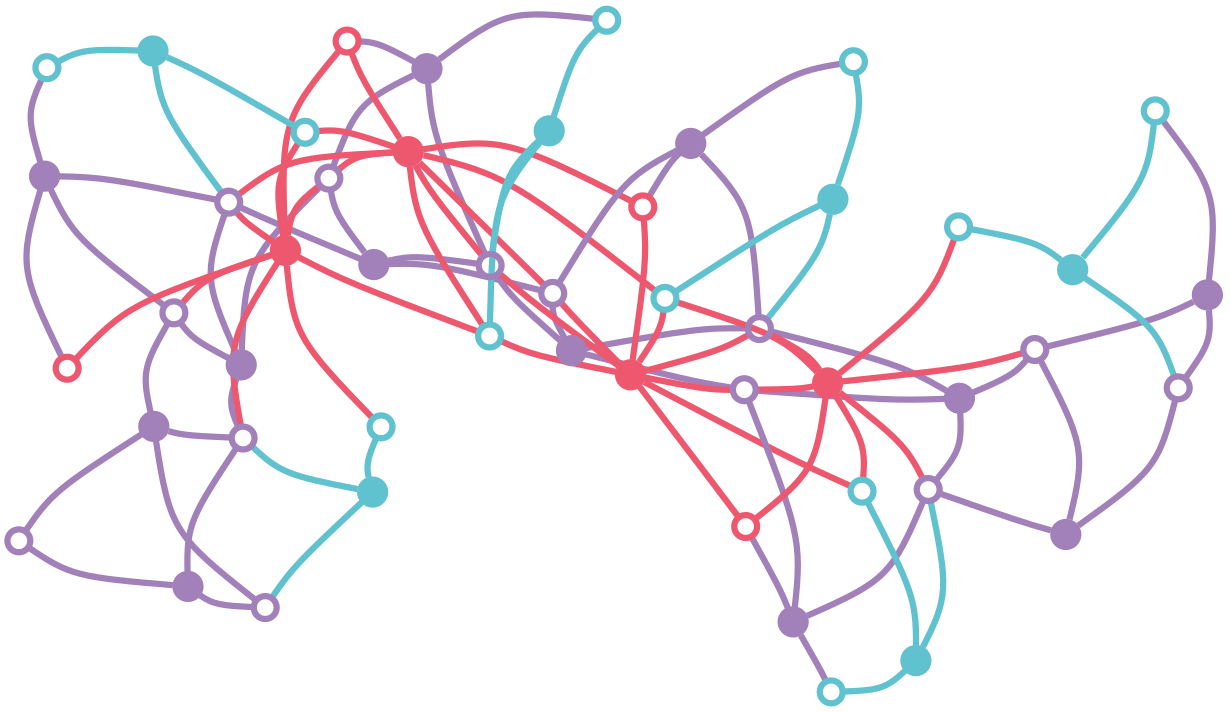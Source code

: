 digraph G {
	graph [Damping=0.2,
		K=0.2,
		bb="0,0,583,334",
		bgcolor=transparent,
		color=none,
		dir=none,
		dpi=300,
		layout=fdp,
		maxiter=10000,
		nodesep=0.02,
		outputorder=edgesfirst,
		overlap=compress,
		penwidth=0,
		rankdir=LR,
		ranksep=0.02,
		sep=1,
		splines=curved
	];
	node [label="\N"];
	edge [dir=none,
		headlabel="",
		label="",
		taillabel=""
	];
	"D1.stages[0].vle_phenomena_node"	[color="#60c1cf",
		fillcolor="#60c1cf",
		gradientangle=0,
		height=0.19444,
		label="",
		margin=0,
		orientation=0.0,
		peripheries=1,
		pin=true,
		pos="174.85,101.81",
		shape=circle,
		style=filled,
		width=0.19444];
	"D1.stages[0].outs[2].F"	[color="#a280b9",
		fillcolor=none,
		gradientangle=0,
		height=0.15278,
		label="",
		margin=0,
		orientation=0.0,
		penwidth=3,
		peripheries=1,
		pin=true,
		pos="123.3,46.37",
		shape=circle,
		style=filled,
		width=0.15278];
	"D1.stages[0].vle_phenomena_node":c -> "D1.stages[0].outs[2].F":c	[arrowhead=none,
		arrowtail=none,
		color="#60c1cf",
		len=0.5,
		name="D1.stages[0].vle_phenomena_node_D1.stages[0].outs[2].F",
		penwidth=3,
		pos="169.69,96.978 139.49,68.699 136.18,65.335 126.54,51.157",
		style=solid];
	"D1.stages[0].outs[1].F"	[color="#a280b9",
		fillcolor=none,
		gradientangle=0,
		height=0.15278,
		label="",
		margin=0,
		orientation=0.0,
		penwidth=3,
		peripheries=1,
		pin=true,
		pos="112.68,127.74",
		shape=circle,
		style=filled,
		width=0.15278];
	"D1.stages[0].vle_phenomena_node":c -> "D1.stages[0].outs[1].F":c	[arrowhead=none,
		arrowtail=none,
		color="#60c1cf",
		len=0.5,
		name="D1.stages[0].vle_phenomena_node_D1.stages[0].outs[1].F",
		penwidth=3,
		pos="167.6,103.22 134.15,109.73 130.43,111.09 116.82,123.83",
		style=solid];
	"D1.stages[0].T"	[color="#60c1cf",
		fillcolor=none,
		gradientangle=0,
		height=0.15278,
		label="",
		margin=0,
		orientation=0.0,
		penwidth=3,
		peripheries=1,
		pin=true,
		pos="178.9,133.11",
		shape=circle,
		style=filled,
		width=0.15278];
	"D1.stages[0].vle_phenomena_node":c -> "D1.stages[0].T":c	[arrowhead=none,
		arrowtail=none,
		color="#60c1cf",
		len=0.5,
		name="D1.stages[0].vle_phenomena_node_D1.stages[0].T",
		penwidth=3,
		pos="172.96,108.88 171.66,114.9 172.49,118.03 176.72,128.01",
		style=solid];
	"D1.stages[2].overall_material_balance_node"	[color="#a280b9",
		fillcolor="#a280b9",
		gradientangle=0,
		height=0.19444,
		label="",
		margin=0,
		orientation=0.0,
		peripheries=1,
		pin=true,
		pos="175.45,211.02",
		shape=circle,
		style=filled,
		width=0.19444];
	"D1.stages[2].outs[0].F"	[color="#a280b9",
		fillcolor=none,
		gradientangle=0,
		height=0.15278,
		label="",
		margin=0,
		orientation=0.0,
		penwidth=3,
		peripheries=1,
		pin=true,
		pos="153.85,252.5",
		shape=circle,
		style=filled,
		width=0.15278];
	"D1.stages[2].overall_material_balance_node":c -> "D1.stages[2].outs[0].F":c	[arrowhead=none,
		arrowtail=none,
		color="#a280b9",
		len=0.5,
		name="D1.stages[2].overall_material_balance_node_D1.stages[2].outs[0].F",
		penwidth=3,
		pos="170.93,216.94 158.36,233.44 156.45,236.71 154.72,246.87",
		style=solid];
	"D1.stages[1].outs[1].F"	[color="#a280b9",
		fillcolor=none,
		gradientangle=0,
		height=0.15278,
		label="",
		margin=0,
		orientation=0.0,
		penwidth=3,
		peripheries=1,
		pin=true,
		pos="105.79,240.97",
		shape=circle,
		style=filled,
		width=0.15278];
	"D1.stages[2].overall_material_balance_node":c -> "D1.stages[1].outs[1].F":c	[arrowhead=none,
		arrowtail=none,
		color="#a280b9",
		len=0.5,
		name="D1.stages[2].overall_material_balance_node_D1.stages[1].outs[1].F",
		penwidth=3,
		pos="168.88,213.77 130.43,229.87 126.06,231.73 110.9,238.64",
		style=solid];
	"D1.stages[3].outs[0].F"	[color="#a280b9",
		fillcolor=none,
		gradientangle=0,
		height=0.15278,
		label="",
		margin=0,
		orientation=0.0,
		penwidth=3,
		peripheries=1,
		pin=true,
		pos="261.31,197.17",
		shape=circle,
		style=filled,
		width=0.15278];
	"D1.stages[2].overall_material_balance_node":c -> "D1.stages[3].outs[0].F":c	[arrowhead=none,
		arrowtail=none,
		color="#a280b9",
		len=0.5,
		name="D1.stages[2].overall_material_balance_node_D1.stages[3].outs[0].F",
		penwidth=3,
		pos="182.51,211.25 202.65,211.81 207.98,210.66 255.9,198.54",
		style=solid];
	"D1.stages[2].outs[1].F"	[color="#a280b9",
		fillcolor=none,
		gradientangle=0,
		height=0.15278,
		label="",
		margin=0,
		orientation=0.0,
		penwidth=3,
		peripheries=1,
		pin=true,
		pos="231.26,210.58",
		shape=circle,
		style=filled,
		width=0.15278];
	"D1.stages[2].overall_material_balance_node":c -> "D1.stages[2].outs[1].F":c	[arrowhead=none,
		arrowtail=none,
		color="#a280b9",
		len=0.5,
		name="D1.stages[2].overall_material_balance_node_D1.stages[2].outs[1].F",
		penwidth=3,
		pos="182.42,212.82 193.46,215.47 198.36,215.06 225.52,211.36",
		style=solid];
	"D1.stages[2].separation_material_balance_node"	[color="#a280b9",
		fillcolor="#a280b9",
		gradientangle=0,
		height=0.19444,
		label="",
		margin=0,
		orientation=0.0,
		peripheries=1,
		pin=true,
		pos="200.93,305.03",
		shape=circle,
		style=filled,
		width=0.19444];
	"D1.stages[2].separation_material_balance_node":c -> "D1.stages[2].outs[0].F":c	[arrowhead=none,
		arrowtail=none,
		color="#a280b9",
		len=0.5,
		name="D1.stages[2].separation_material_balance_node_D1.stages[2].outs[0].F",
		penwidth=3,
		pos="194.32,301.8 168.73,289.19 166.54,286.39 155.8,257.74",
		style=solid];
	"D1.stages[2].separation_material_balance_node":c -> "D1.stages[2].outs[1].F":c	[arrowhead=none,
		arrowtail=none,
		color="#a280b9",
		len=0.5,
		name="D1.stages[2].separation_material_balance_node_D1.stages[2].outs[1].F",
		penwidth=3,
		pos="201.51,297.76 203.54,273.43 205.57,268.25 228.93,215.8",
		style=solid];
	"D1.stages[2].K"	[color="#60c1cf",
		fillcolor=none,
		gradientangle=0,
		height=0.15278,
		label="",
		margin=0,
		orientation=0.0,
		penwidth=3,
		peripheries=1,
		pin=true,
		pos="287.23,328.29",
		shape=circle,
		style=filled,
		width=0.15278];
	"D1.stages[2].separation_material_balance_node":c -> "D1.stages[2].K":c	[arrowhead=none,
		arrowtail=none,
		color="#a280b9",
		len=0.5,
		name="D1.stages[2].separation_material_balance_node_D1.stages[2].K",
		penwidth=3,
		pos="206.8,309.48 237.45,332.64 241.07,333.38 281.55,328.92",
		style=solid];
	"D1.stages[2].Phi"	[color="#ed586f",
		fillcolor=none,
		gradientangle=0,
		height=0.15278,
		label="",
		margin=0,
		orientation=0.0,
		penwidth=3,
		peripheries=1,
		pin=true,
		pos="162.62,318.28",
		shape=circle,
		style=filled,
		width=0.15278];
	"D1.stages[2].separation_material_balance_node":c -> "D1.stages[2].Phi":c	[arrowhead=none,
		arrowtail=none,
		color="#a280b9",
		len=0.5,
		name="D1.stages[2].separation_material_balance_node_D1.stages[2].Phi",
		penwidth=3,
		pos="194.77,308.38 179.85,316.44 176.45,317.84 168.39,318.16",
		style=solid];
	"D1.stages[2].energy_balance_node"	[color="#ed586f",
		fillcolor="#ed586f",
		gradientangle=0,
		height=0.19444,
		label="",
		margin=0,
		orientation=0.0,
		peripheries=1,
		pin=true,
		pos="191.97,265.21",
		shape=circle,
		style=filled,
		width=0.19444];
	"D1.stages[2].energy_balance_node":c -> "D1.stages[2].outs[0].F":c	[arrowhead=none,
		arrowtail=none,
		color="#ed586f",
		len=0.5,
		name="D1.stages[2].energy_balance_node_D1.stages[2].outs[0].F",
		penwidth=3,
		pos="184.98,264.81 169.03,263.82 165.94,262.92 158.13,256.26",
		style=solid];
	"D1.stages[2].energy_balance_node":c -> "D1.stages[1].outs[1].F":c	[arrowhead=none,
		arrowtail=none,
		color="#ed586f",
		len=0.5,
		name="D1.stages[2].energy_balance_node_D1.stages[1].outs[1].F",
		penwidth=3,
		pos="184.76,264.86 136.51,262.46 132.67,261.54 110.21,244.37",
		style=solid];
	"D1.stages[2].energy_balance_node":c -> "D1.stages[3].outs[0].F":c	[arrowhead=none,
		arrowtail=none,
		color="#ed586f",
		len=0.5,
		name="D1.stages[2].energy_balance_node_D1.stages[3].outs[0].F",
		penwidth=3,
		pos="197.35,259.97 212.76,244.92 217.11,240.65 257.31,201.1",
		style=solid];
	"D1.stages[2].energy_balance_node":c -> "D1.stages[2].outs[1].F":c	[arrowhead=none,
		arrowtail=none,
		color="#ed586f",
		len=0.5,
		name="D1.stages[2].energy_balance_node_D1.stages[2].outs[1].F",
		penwidth=3,
		pos="195.37,258.73 201.73,246.83 205.14,242.46 227.5,215.16",
		style=solid];
	"D1.stages[2].energy_balance_node":c -> "D1.stages[2].Phi":c	[arrowhead=none,
		arrowtail=none,
		color="#ed586f",
		len=0.5,
		name="D1.stages[2].energy_balance_node_D1.stages[2].Phi",
		penwidth=3,
		pos="187.95,271.46 171.29,297.33 169.04,301.16 164.56,313.05",
		style=solid];
	"D1.stages[1].T"	[color="#60c1cf",
		fillcolor=none,
		gradientangle=0,
		height=0.15278,
		label="",
		margin=0,
		orientation=0.0,
		penwidth=3,
		peripheries=1,
		pin=true,
		pos="142.43,274.5",
		shape=circle,
		style=filled,
		width=0.15278];
	"D1.stages[2].energy_balance_node":c -> "D1.stages[1].T":c	[arrowhead=none,
		arrowtail=none,
		color="#ed586f",
		len=0.5,
		name="D1.stages[2].energy_balance_node_D1.stages[1].T",
		penwidth=3,
		pos="185.25,267.5 162.78,275.11 158.92,276.03 148.02,275.06",
		style=solid];
	"D1.stages[2].T"	[color="#60c1cf",
		fillcolor=none,
		gradientangle=0,
		height=0.15278,
		label="",
		margin=0,
		orientation=0.0,
		penwidth=3,
		peripheries=1,
		pin=true,
		pos="231,176.72",
		shape=circle,
		style=filled,
		width=0.15278];
	"D1.stages[2].energy_balance_node":c -> "D1.stages[2].T":c	[arrowhead=none,
		arrowtail=none,
		color="#ed586f",
		len=0.5,
		name="D1.stages[2].energy_balance_node_D1.stages[2].T",
		penwidth=3,
		pos="192.74,257.95 195.58,232.28 198.07,227.75 228.02,181.35",
		style=solid];
	"D1.stages[3].T"	[color="#60c1cf",
		fillcolor=none,
		gradientangle=0,
		height=0.15278,
		label="",
		margin=0,
		orientation=0.0,
		penwidth=3,
		peripheries=1,
		pin=true,
		pos="315.19,194.78",
		shape=circle,
		style=filled,
		width=0.15278];
	"D1.stages[2].energy_balance_node":c -> "D1.stages[3].T":c	[arrowhead=none,
		arrowtail=none,
		color="#ed586f",
		len=0.5,
		name="D1.stages[2].energy_balance_node_D1.stages[3].T",
		penwidth=3,
		pos="199.28,263.51 238.32,254.34 242.93,251.19 310.64,198.33",
		style=solid];
	"D1.stages[3].Phi"	[color="#ed586f",
		fillcolor=none,
		gradientangle=0,
		height=0.15278,
		label="",
		margin=0,
		orientation=0.0,
		penwidth=3,
		peripheries=1,
		pin=true,
		pos="304.55,238.69",
		shape=circle,
		style=filled,
		width=0.15278];
	"D1.stages[2].energy_balance_node":c -> "D1.stages[3].Phi":c	[arrowhead=none,
		arrowtail=none,
		color="#ed586f",
		len=0.5,
		name="D1.stages[2].energy_balance_node_D1.stages[3].Phi",
		penwidth=3,
		pos="199.09,266.35 236.91,272.3 241.21,270.8 299.51,241.25",
		style=solid];
	"D1.stages[2].vle_phenomena_node"	[color="#60c1cf",
		fillcolor="#60c1cf",
		gradientangle=0,
		height=0.19444,
		label="",
		margin=0,
		orientation=0.0,
		peripheries=1,
		pin=true,
		pos="259.62,275.21",
		shape=circle,
		style=filled,
		width=0.19444];
	"D1.stages[2].vle_phenomena_node":c -> "D1.stages[2].outs[1].F":c	[arrowhead=none,
		arrowtail=none,
		color="#60c1cf",
		len=0.5,
		name="D1.stages[2].vle_phenomena_node_D1.stages[2].outs[1].F",
		penwidth=3,
		pos="254.53,270.4 238.84,255.37 237.61,251.5 232.1,216.04",
		style=solid];
	"D1.stages[2].vle_phenomena_node":c -> "D1.stages[2].K":c	[arrowhead=none,
		arrowtail=none,
		color="#60c1cf",
		len=0.5,
		name="D1.stages[2].vle_phenomena_node_D1.stages[2].K",
		penwidth=3,
		pos="261.77,281.97 270.87,310.45 272.52,314.04 283.23,324.45",
		style=solid];
	"D1.stages[2].vle_phenomena_node":c -> "D1.stages[2].T":c	[arrowhead=none,
		arrowtail=none,
		color="#60c1cf",
		len=0.5,
		name="D1.stages[2].vle_phenomena_node_D1.stages[2].T",
		penwidth=3,
		pos="255.15,269.72 233.36,242.76 232.59,238.53 231.15,182.33",
		style=solid];
	"D1.stages[3].overall_material_balance_node"	[color="#a280b9",
		fillcolor="#a280b9",
		gradientangle=0,
		height=0.19444,
		label="",
		margin=0,
		orientation=0.0,
		peripheries=1,
		pin=true,
		pos="270.3,169.69",
		shape=circle,
		style=filled,
		width=0.19444];
	"D1.stages[3].overall_material_balance_node":c -> "D1.stages[3].outs[0].F":c	[arrowhead=none,
		arrowtail=none,
		color="#a280b9",
		len=0.5,
		name="D1.stages[3].overall_material_balance_node_D1.stages[3].outs[0].F",
		penwidth=3,
		pos="266.88,175.88 262.43,184.03 261.34,186.8 261.21,191.52",
		style=solid];
	"D1.stages[3].overall_material_balance_node":c -> "D1.stages[2].outs[1].F":c	[arrowhead=none,
		arrowtail=none,
		color="#a280b9",
		len=0.5,
		name="D1.stages[3].overall_material_balance_node_D1.stages[2].outs[1].F",
		penwidth=3,
		pos="264.83,174.54 243.9,193.13 240.82,196.16 234.32,205.92",
		style=solid];
	"D1.stages[4].outs[0].F"	[color="#a280b9",
		fillcolor=none,
		gradientangle=0,
		height=0.15278,
		label="",
		margin=0,
		orientation=0.0,
		penwidth=3,
		peripheries=1,
		pin=true,
		pos="353.27,150.93",
		shape=circle,
		style=filled,
		width=0.15278];
	"D1.stages[3].overall_material_balance_node":c -> "D1.stages[4].outs[0].F":c	[arrowhead=none,
		arrowtail=none,
		color="#a280b9",
		len=0.5,
		name="D1.stages[3].overall_material_balance_node_D1.stages[4].outs[0].F",
		penwidth=3,
		pos="277.11,167.95 323.61,156.09 328.44,154.94 347.48,151.86",
		style=solid];
	"D1.stages[3].outs[1].F"	[color="#a280b9",
		fillcolor=none,
		gradientangle=0,
		height=0.15278,
		label="",
		margin=0,
		orientation=0.0,
		penwidth=3,
		peripheries=1,
		pin=true,
		pos="360.53,180.3",
		shape=circle,
		style=filled,
		width=0.15278];
	"D1.stages[3].overall_material_balance_node":c -> "D1.stages[3].outs[1].F":c	[arrowhead=none,
		arrowtail=none,
		color="#a280b9",
		len=0.5,
		name="D1.stages[3].overall_material_balance_node_D1.stages[3].outs[1].F",
		penwidth=3,
		pos="277.33,170.94 328.58,180.03 333.28,180.69 354.95,180.39",
		style=solid];
	"D1.stages[3].separation_material_balance_node"	[color="#a280b9",
		fillcolor="#a280b9",
		gradientangle=0,
		height=0.19444,
		label="",
		margin=0,
		orientation=0.0,
		peripheries=1,
		pin=true,
		pos="327.55,269.16",
		shape=circle,
		style=filled,
		width=0.19444];
	"D1.stages[3].separation_material_balance_node":c -> "D1.stages[3].outs[0].F":c	[arrowhead=none,
		arrowtail=none,
		color="#a280b9",
		len=0.5,
		name="D1.stages[3].separation_material_balance_node_D1.stages[3].outs[0].F",
		penwidth=3,
		pos="321.2,265.91 295.94,252.86 293.07,249.04 264.19,201.87",
		style=solid];
	"D1.stages[3].separation_material_balance_node":c -> "D1.stages[3].Phi":c	[arrowhead=none,
		arrowtail=none,
		color="#a280b9",
		len=0.5,
		name="D1.stages[3].separation_material_balance_node_D1.stages[3].Phi",
		penwidth=3,
		pos="322.18,264.52 317.87,260.49 315.47,256.81 307.49,243.56",
		style=solid];
	"D1.stages[3].separation_material_balance_node":c -> "D1.stages[3].outs[1].F":c	[arrowhead=none,
		arrowtail=none,
		color="#a280b9",
		len=0.5,
		name="D1.stages[3].separation_material_balance_node_D1.stages[3].outs[1].F",
		penwidth=3,
		pos="332.7,263.79 355.96,239.41 356.99,235.36 360.17,185.89",
		style=solid];
	"D1.stages[3].K"	[color="#60c1cf",
		fillcolor=none,
		gradientangle=0,
		height=0.15278,
		label="",
		margin=0,
		orientation=0.0,
		penwidth=3,
		peripheries=1,
		pin=true,
		pos="405.65,308.38",
		shape=circle,
		style=filled,
		width=0.15278];
	"D1.stages[3].separation_material_balance_node":c -> "D1.stages[3].K":c	[arrowhead=none,
		arrowtail=none,
		color="#a280b9",
		len=0.5,
		name="D1.stages[3].separation_material_balance_node_D1.stages[3].K",
		penwidth=3,
		pos="333.25,273.23 372.83,301.52 376.63,303.67 399.99,307.48",
		style=solid];
	"D1.stages[3].energy_balance_node"	[color="#ed586f",
		fillcolor="#ed586f",
		gradientangle=0,
		height=0.19444,
		label="",
		margin=0,
		orientation=0.0,
		peripheries=1,
		pin=true,
		pos="298.65,158.09",
		shape=circle,
		style=filled,
		width=0.19444];
	"D1.stages[3].energy_balance_node":c -> "D1.stages[3].outs[0].F":c	[arrowhead=none,
		arrowtail=none,
		color="#ed586f",
		len=0.5,
		name="D1.stages[3].energy_balance_node_D1.stages[3].outs[0].F",
		penwidth=3,
		pos="293.69,163.1 275.04,181.93 271.93,185.14 265.07,192.9",
		style=solid];
	"D1.stages[3].energy_balance_node":c -> "D1.stages[2].outs[1].F":c	[arrowhead=none,
		arrowtail=none,
		color="#ed586f",
		len=0.5,
		name="D1.stages[3].energy_balance_node_D1.stages[2].outs[1].F",
		penwidth=3,
		pos="292.98,162.29 254.26,191 250.29,194.03 235.69,206.71",
		style=solid];
	"D1.stages[3].energy_balance_node":c -> "D1.stages[2].T":c	[arrowhead=none,
		arrowtail=none,
		color="#ed586f",
		len=0.5,
		name="D1.stages[3].energy_balance_node_D1.stages[2].T",
		penwidth=3,
		pos="291.72,159.47 254.91,166.81 250.4,167.91 236.24,174.33",
		style=solid];
	"D1.stages[3].energy_balance_node":c -> "D1.stages[3].T":c	[arrowhead=none,
		arrowtail=none,
		color="#ed586f",
		len=0.5,
		name="D1.stages[3].energy_balance_node_D1.stages[3].T",
		penwidth=3,
		pos="302.81,164.3 311.91,177.95 313.56,181.18 314.58,189.1",
		style=solid];
	"D1.stages[3].energy_balance_node":c -> "D1.stages[3].Phi":c	[arrowhead=none,
		arrowtail=none,
		color="#ed586f",
		len=0.5,
		name="D1.stages[3].energy_balance_node_D1.stages[3].Phi",
		penwidth=3,
		pos="299.67,165.27 305.96,209.65 306.43,214.36 305,233.01",
		style=solid];
	"D1.stages[3].energy_balance_node":c -> "D1.stages[4].outs[0].F":c	[arrowhead=none,
		arrowtail=none,
		color="#ed586f",
		len=0.5,
		name="D1.stages[3].energy_balance_node_D1.stages[4].outs[0].F",
		penwidth=3,
		pos="305.67,156.72 332.31,151.55 336.64,150.87 347.64,150.88",
		style=solid];
	"D1.stages[3].energy_balance_node":c -> "D1.stages[3].outs[1].F":c	[arrowhead=none,
		arrowtail=none,
		color="#ed586f",
		len=0.5,
		name="D1.stages[3].energy_balance_node_D1.stages[3].outs[1].F",
		penwidth=3,
		pos="305.49,159.93 338.69,168.88 343.05,170.29 355.5,177.4",
		style=solid];
	"D1.stages[4].T"	[color="#60c1cf",
		fillcolor=none,
		gradientangle=0,
		height=0.15278,
		label="",
		margin=0,
		orientation=0.0,
		penwidth=3,
		peripheries=1,
		pin=true,
		pos="409.78,102.22",
		shape=circle,
		style=filled,
		width=0.15278];
	"D1.stages[3].energy_balance_node":c -> "D1.stages[4].T":c	[arrowhead=none,
		arrowtail=none,
		color="#ed586f",
		len=0.5,
		name="D1.stages[3].energy_balance_node_D1.stages[4].T",
		penwidth=3,
		pos="305.22,154.63 371.84,119.57 376.35,117.26 404.62,104.54",
		style=solid];
	"D1.stages[4].Phi"	[color="#ed586f",
		fillcolor=none,
		gradientangle=0,
		height=0.15278,
		label="",
		margin=0,
		orientation=0.0,
		penwidth=3,
		peripheries=1,
		pin=true,
		pos="353.93,85.267",
		shape=circle,
		style=filled,
		width=0.15278];
	"D1.stages[3].energy_balance_node":c -> "D1.stages[4].Phi":c	[arrowhead=none,
		arrowtail=none,
		color="#ed586f",
		len=0.5,
		name="D1.stages[3].energy_balance_node_D1.stages[4].Phi",
		penwidth=3,
		pos="303.02,152.35 334.76,110.67 337.76,106.72 350.46,89.861",
		style=solid];
	"D1.stages[3].vle_phenomena_node"	[color="#60c1cf",
		fillcolor="#60c1cf",
		gradientangle=0,
		height=0.19444,
		label="",
		margin=0,
		orientation=0.0,
		peripheries=1,
		pin=true,
		pos="395.79,242.35",
		shape=circle,
		style=filled,
		width=0.19444];
	"D1.stages[3].vle_phenomena_node":c -> "D1.stages[3].T":c	[arrowhead=none,
		arrowtail=none,
		color="#60c1cf",
		len=0.5,
		name="D1.stages[3].vle_phenomena_node_D1.stages[3].T",
		penwidth=3,
		pos="389.42,239.36 370.28,230.33 365.45,227.32 320.02,197.9",
		style=solid];
	"D1.stages[3].vle_phenomena_node":c -> "D1.stages[3].outs[1].F":c	[arrowhead=none,
		arrowtail=none,
		color="#60c1cf",
		len=0.5,
		name="D1.stages[3].vle_phenomena_node_D1.stages[3].outs[1].F",
		penwidth=3,
		pos="394.3,235.1 390.68,218.21 387.83,214.1 364.17,184.81",
		style=solid];
	"D1.stages[3].vle_phenomena_node":c -> "D1.stages[3].K":c	[arrowhead=none,
		arrowtail=none,
		color="#60c1cf",
		len=0.5,
		name="D1.stages[3].vle_phenomena_node_D1.stages[3].K",
		penwidth=3,
		pos="398.18,249.39 409.06,281.53 409.87,285.61 406.74,302.64",
		style=solid];
	"D1.stages[4].overall_material_balance_node"	[color="#a280b9",
		fillcolor="#a280b9",
		gradientangle=0,
		height=0.19444,
		label="",
		margin=0,
		orientation=0.0,
		peripheries=1,
		pin=true,
		pos="456.52,146.82",
		shape=circle,
		style=filled,
		width=0.19444];
	"D1.stages[4].overall_material_balance_node":c -> "D1.stages[4].outs[0].F":c	[arrowhead=none,
		arrowtail=none,
		color="#a280b9",
		len=0.5,
		name="D1.stages[4].overall_material_balance_node_D1.stages[4].outs[0].F",
		penwidth=3,
		pos="449.41,146.55 425.54,145.67 419.73,146.02 358.93,150.51",
		style=solid];
	"D1.stages[4].overall_material_balance_node":c -> "D1.stages[3].outs[1].F":c	[arrowhead=none,
		arrowtail=none,
		color="#a280b9",
		len=0.5,
		name="D1.stages[4].overall_material_balance_node_D1.stages[3].outs[1].F",
		penwidth=3,
		pos="450.22,150.48 429.03,162.71 423.56,164.3 365.89,178.94",
		style=solid];
	"D1.stages[5].outs[0].F"	[color="#a280b9",
		fillcolor=none,
		gradientangle=0,
		height=0.15278,
		label="",
		margin=0,
		orientation=0.0,
		penwidth=3,
		peripheries=1,
		pin=true,
		pos="492.7,170.24",
		shape=circle,
		style=filled,
		width=0.15278];
	"D1.stages[4].overall_material_balance_node":c -> "D1.stages[5].outs[0].F":c	[arrowhead=none,
		arrowtail=none,
		color="#a280b9",
		len=0.5,
		name="D1.stages[4].overall_material_balance_node_D1.stages[5].outs[0].F",
		penwidth=3,
		pos="463.1,149.61 480.14,156.88 483.36,158.72 489.13,165.74",
		style=solid];
	"D1.stages[4].outs[1].F"	[color="#a280b9",
		fillcolor=none,
		gradientangle=0,
		height=0.15278,
		label="",
		margin=0,
		orientation=0.0,
		penwidth=3,
		peripheries=1,
		pin=true,
		pos="441.52,103.04",
		shape=circle,
		style=filled,
		width=0.15278];
	"D1.stages[4].overall_material_balance_node":c -> "D1.stages[4].outs[1].F":c	[arrowhead=none,
		arrowtail=none,
		color="#a280b9",
		len=0.5,
		name="D1.stages[4].overall_material_balance_node_D1.stages[4].outs[1].F",
		penwidth=3,
		pos="456.92,139.66 457.69,123.93 456.45,120.9 445.31,107.54",
		style=solid];
	"D1.stages[5].overall_material_balance_node"	[color="#a280b9",
		fillcolor="#a280b9",
		gradientangle=0,
		height=0.19444,
		label="",
		margin=0,
		orientation=0.0,
		peripheries=1,
		pin=true,
		pos="507.58,81.454",
		shape=circle,
		style=filled,
		width=0.19444];
	"D1.stages[5].overall_material_balance_node":c -> "D1.stages[5].outs[0].F":c	[arrowhead=none,
		arrowtail=none,
		color="#a280b9",
		len=0.5,
		name="D1.stages[5].overall_material_balance_node_D1.stages[5].outs[0].F",
		penwidth=3,
		pos="509.38,88.667 517.39,121.23 516.34,125.09 495.36,165.17",
		style=solid];
	"D1.stages[5].overall_material_balance_node":c -> "D1.stages[4].outs[1].F":c	[arrowhead=none,
		arrowtail=none,
		color="#a280b9",
		len=0.5,
		name="D1.stages[5].overall_material_balance_node_D1.stages[4].outs[1].F",
		penwidth=3,
		pos="500.46,83.418 487.26,87.094 481.84,88.946 446.9,101.16",
		style=solid];
	"D1.stages[5].outs[1].F"	[color="#a280b9",
		fillcolor=none,
		gradientangle=0,
		height=0.15278,
		label="",
		margin=0,
		orientation=0.0,
		penwidth=3,
		peripheries=1,
		pin=true,
		pos="561.55,151.82",
		shape=circle,
		style=filled,
		width=0.15278];
	"D1.stages[5].overall_material_balance_node":c -> "D1.stages[5].outs[1].F":c	[arrowhead=none,
		arrowtail=none,
		color="#a280b9",
		len=0.5,
		name="D1.stages[5].overall_material_balance_node_D1.stages[5].outs[1].F",
		penwidth=3,
		pos="513.53,85.695 550,111.73 552.24,114.61 560.22,146.45",
		style=solid];
	"D1.stages[4].separation_material_balance_node"	[color="#a280b9",
		fillcolor="#a280b9",
		gradientangle=0,
		height=0.19444,
		label="",
		margin=0,
		orientation=0.0,
		peripheries=1,
		pin=true,
		pos="376.7,39.487",
		shape=circle,
		style=filled,
		width=0.19444];
	"D1.stages[4].separation_material_balance_node":c -> "D1.stages[4].outs[0].F":c	[arrowhead=none,
		arrowtail=none,
		color="#a280b9",
		len=0.5,
		name="D1.stages[4].separation_material_balance_node_D1.stages[4].outs[0].F",
		penwidth=3,
		pos="377.5,46.511 381.07,78.666 379.61,83.517 355.37,145.56",
		style=solid];
	"D1.stages[4].separation_material_balance_node":c -> "D1.stages[4].Phi":c	[arrowhead=none,
		arrowtail=none,
		color="#a280b9",
		len=0.5,
		name="D1.stages[4].separation_material_balance_node_D1.stages[4].Phi",
		penwidth=3,
		pos="374.14,46.179 370.88,54.442 368.44,59.005 356.6,80.432",
		style=solid];
	"D1.stages[4].separation_material_balance_node":c -> "D1.stages[4].outs[1].F":c	[arrowhead=none,
		arrowtail=none,
		color="#a280b9",
		len=0.5,
		name="D1.stages[4].separation_material_balance_node_D1.stages[4].outs[1].F",
		penwidth=3,
		pos="383.43,42.433 421.53,59.161 423.97,61.789 439.37,97.96",
		style=solid];
	"D1.stages[4].K"	[color="#60c1cf",
		fillcolor=none,
		gradientangle=0,
		height=0.15278,
		label="",
		margin=0,
		orientation=0.0,
		penwidth=3,
		peripheries=1,
		pin=true,
		pos="394.99,5.886",
		shape=circle,
		style=filled,
		width=0.15278];
	"D1.stages[4].separation_material_balance_node":c -> "D1.stages[4].K":c	[arrowhead=none,
		arrowtail=none,
		color="#a280b9",
		len=0.5,
		name="D1.stages[4].separation_material_balance_node_D1.stages[4].K",
		penwidth=3,
		pos="380.37,33.1 387.95,19.877 389.89,16.406 392.5,11.066",
		style=solid];
	"D1.stages[5].separation_material_balance_node"	[color="#a280b9",
		fillcolor="#a280b9",
		gradientangle=0,
		height=0.19444,
		label="",
		margin=0,
		orientation=0.0,
		peripheries=1,
		pin=true,
		pos="575.54,196.45",
		shape=circle,
		style=filled,
		width=0.19444];
	"D1.stages[5].separation_material_balance_node":c -> "D1.stages[5].outs[0].F":c	[arrowhead=none,
		arrowtail=none,
		color="#a280b9",
		len=0.5,
		name="D1.stages[5].separation_material_balance_node_D1.stages[5].outs[0].F",
		penwidth=3,
		pos="568.86,193.16 551.49,184.68 545.89,183.17 498.1,171.55",
		style=solid];
	"D1.stages[5].separation_material_balance_node":c -> "D1.stages[5].outs[1].F":c	[arrowhead=none,
		arrowtail=none,
		color="#a280b9",
		len=0.5,
		name="D1.stages[5].separation_material_balance_node_D1.stages[5].outs[1].F",
		penwidth=3,
		pos="576.29,189.12 577.53,175.32 576.14,172.07 564.97,156.54",
		style=solid];
	"D1.stages[5].K"	[color="#60c1cf",
		fillcolor=none,
		gradientangle=0,
		height=0.15278,
		label="",
		margin=0,
		orientation=0.0,
		penwidth=3,
		peripheries=1,
		pin=true,
		pos="550.53,284.78",
		shape=circle,
		style=filled,
		width=0.15278];
	"D1.stages[5].separation_material_balance_node":c -> "D1.stages[5].K":c	[arrowhead=none,
		arrowtail=none,
		color="#a280b9",
		len=0.5,
		name="D1.stages[5].separation_material_balance_node_D1.stages[5].K",
		penwidth=3,
		pos="576.29,203.55 580.49,243.72 579.34,247.18 554.08,280.15",
		style=solid];
	"D1.stages[4].energy_balance_node"	[color="#ed586f",
		fillcolor="#ed586f",
		gradientangle=0,
		height=0.19444,
		label="",
		margin=0,
		orientation=0.0,
		peripheries=1,
		pin=true,
		pos="393.27,154.2",
		shape=circle,
		style=filled,
		width=0.19444];
	"D1.stages[4].energy_balance_node":c -> "D1.stages[3].T":c	[arrowhead=none,
		arrowtail=none,
		color="#ed586f",
		len=0.5,
		name="D1.stages[4].energy_balance_node_D1.stages[3].T",
		penwidth=3,
		pos="388.14,159.5 371.88,176.11 367.17,178.02 320.47,193.08",
		style=solid];
	"D1.stages[4].energy_balance_node":c -> "D1.stages[4].outs[0].F":c	[arrowhead=none,
		arrowtail=none,
		color="#ed586f",
		len=0.5,
		name="D1.stages[4].energy_balance_node_D1.stages[4].outs[0].F",
		penwidth=3,
		pos="386.24,152.53 380.26,151.29 375.59,151.13 358.86,150.98",
		style=solid];
	"D1.stages[4].energy_balance_node":c -> "D1.stages[3].outs[1].F":c	[arrowhead=none,
		arrowtail=none,
		color="#ed586f",
		len=0.5,
		name="D1.stages[4].energy_balance_node_D1.stages[3].outs[1].F",
		penwidth=3,
		pos="389.4,160.35 384.87,167.04 381.35,169.3 365.76,177.54",
		style=solid];
	"D1.stages[4].energy_balance_node":c -> "D1.stages[4].T":c	[arrowhead=none,
		arrowtail=none,
		color="#ed586f",
		len=0.5,
		name="D1.stages[4].energy_balance_node_D1.stages[4].T",
		penwidth=3,
		pos="397.1,148.08 410.31,126.86 411.53,123.47 410.28,107.98",
		style=solid];
	"D1.stages[4].energy_balance_node":c -> "D1.stages[4].Phi":c	[arrowhead=none,
		arrowtail=none,
		color="#ed586f",
		len=0.5,
		name="D1.stages[4].energy_balance_node_D1.stages[4].Phi",
		penwidth=3,
		pos="392.28,147.18 387.49,113.52 385.59,110.5 358.49,88.9",
		style=solid];
	"D1.stages[4].energy_balance_node":c -> "D1.stages[5].outs[0].F":c	[arrowhead=none,
		arrowtail=none,
		color="#ed586f",
		len=0.5,
		name="D1.stages[4].energy_balance_node_D1.stages[5].outs[0].F",
		penwidth=3,
		pos="400.38,154.96 458.99,161.16 463.75,161.82 487.36,168.68",
		style=solid];
	"D1.stages[4].energy_balance_node":c -> "D1.stages[4].outs[1].F":c	[arrowhead=none,
		arrowtail=none,
		color="#ed586f",
		len=0.5,
		name="D1.stages[4].energy_balance_node_D1.stages[4].outs[1].F",
		penwidth=3,
		pos="399.1,149.59 427.9,126.81 431.06,123.76 438.9,108.28",
		style=solid];
	"D1.stages[5].T"	[color="#60c1cf",
		fillcolor=none,
		gradientangle=0,
		height=0.15278,
		label="",
		margin=0,
		orientation=0.0,
		penwidth=3,
		peripheries=1,
		pin=true,
		pos="456.11,229.11",
		shape=circle,
		style=filled,
		width=0.15278];
	"D1.stages[4].energy_balance_node":c -> "D1.stages[5].T":c	[arrowhead=none,
		arrowtail=none,
		color="#ed586f",
		len=0.5,
		name="D1.stages[4].energy_balance_node_D1.stages[5].T",
		penwidth=3,
		pos="398.97,158.83 441.3,193.13 444.18,196.27 454.15,223.69",
		style=solid];
	"D1.stages[5].vle_phenomena_node"	[color="#60c1cf",
		fillcolor="#60c1cf",
		gradientangle=0,
		height=0.19444,
		label="",
		margin=0,
		orientation=0.0,
		peripheries=1,
		pin=true,
		pos="510.88,208.53",
		shape=circle,
		style=filled,
		width=0.19444];
	"D1.stages[5].vle_phenomena_node":c -> "D1.stages[5].outs[1].F":c	[arrowhead=none,
		arrowtail=none,
		color="#60c1cf",
		len=0.5,
		name="D1.stages[5].vle_phenomena_node_D1.stages[5].outs[1].F",
		penwidth=3,
		pos="516.74,204.54 548.99,182.58 551.68,179.82 559.64,157.28",
		style=solid];
	"D1.stages[5].vle_phenomena_node":c -> "D1.stages[5].K":c	[arrowhead=none,
		arrowtail=none,
		color="#60c1cf",
		len=0.5,
		name="D1.stages[5].vle_phenomena_node_D1.stages[5].K",
		penwidth=3,
		pos="515.72,214.38 545.06,249.8 547.04,253.29 549.93,279.27",
		style=solid];
	"D1.stages[5].vle_phenomena_node":c -> "D1.stages[5].T":c	[arrowhead=none,
		arrowtail=none,
		color="#60c1cf",
		len=0.5,
		name="D1.stages[5].vle_phenomena_node_D1.stages[5].T",
		penwidth=3,
		pos="505.19,213.19 494.76,221.48 490.2,222.7 461.71,228.06",
		style=solid];
	"D1.stages[4].vle_phenomena_node"	[color="#60c1cf",
		fillcolor="#60c1cf",
		gradientangle=0,
		height=0.19444,
		label="",
		margin=0,
		orientation=0.0,
		peripheries=1,
		pin=true,
		pos="435.62,20.914",
		shape=circle,
		style=filled,
		width=0.19444];
	"D1.stages[4].vle_phenomena_node":c -> "D1.stages[4].T":c	[arrowhead=none,
		arrowtail=none,
		color="#60c1cf",
		len=0.5,
		name="D1.stages[4].vle_phenomena_node_D1.stages[4].T",
		penwidth=3,
		pos="435.69,28.027 435.8,50.397 433.9,54.966 412.36,97.173",
		style=solid];
	"D1.stages[4].vle_phenomena_node":c -> "D1.stages[4].outs[1].F":c	[arrowhead=none,
		arrowtail=none,
		color="#60c1cf",
		len=0.5,
		name="D1.stages[4].vle_phenomena_node_D1.stages[4].outs[1].F",
		penwidth=3,
		pos="438.99,27.439 451.39,51.65 451.23,55.842 442.67,97.486",
		style=solid];
	"D1.stages[4].vle_phenomena_node":c -> "D1.stages[4].K":c	[arrowhead=none,
		arrowtail=none,
		color="#60c1cf",
		len=0.5,
		name="D1.stages[4].vle_phenomena_node_D1.stages[4].K",
		penwidth=3,
		pos="430.38,15.951 421.23,7.5133 417.94,6.6495 400.78,6.0662",
		style=solid];
	"D1.stages[1].overall_material_balance_node"	[color="#a280b9",
		fillcolor="#a280b9",
		gradientangle=0,
		height=0.19444,
		label="",
		margin=0,
		orientation=0.0,
		peripheries=1,
		pin=true,
		pos="111.78,162.87",
		shape=circle,
		style=filled,
		width=0.19444];
	"D1.stages[1].overall_material_balance_node":c -> "D1.stages[0].outs[1].F":c	[arrowhead=none,
		arrowtail=none,
		color="#a280b9",
		len=0.5,
		name="D1.stages[1].overall_material_balance_node_D1.stages[0].outs[1].F",
		penwidth=3,
		pos="109.42,156.1 105.93,145.72 106.15,142.82 110.43,132.86",
		style=solid];
	"D1.stages[1].overall_material_balance_node":c -> "D1.stages[2].outs[0].F":c	[arrowhead=none,
		arrowtail=none,
		color="#a280b9",
		len=0.5,
		name="D1.stages[1].overall_material_balance_node_D1.stages[2].outs[0].F",
		penwidth=3,
		pos="112.05,170.07 113.67,211.04 115.52,214.42 149.54,248.22",
		style=solid];
	"D1.stages[1].overall_material_balance_node":c -> "D1.stages[1].outs[1].F":c	[arrowhead=none,
		arrowtail=none,
		color="#a280b9",
		len=0.5,
		name="D1.stages[1].overall_material_balance_node_D1.stages[1].outs[1].F",
		penwidth=3,
		pos="108.93,169.39 94.282,203.02 94.054,206.53 103.97,235.65",
		style=solid];
	"D1.stages[1].outs[0].F"	[color="#a280b9",
		fillcolor=none,
		gradientangle=0,
		height=0.15278,
		label="",
		margin=0,
		orientation=0.0,
		penwidth=3,
		peripheries=1,
		pin=true,
		pos="79.473,187.83",
		shape=circle,
		style=filled,
		width=0.15278];
	"D1.stages[1].overall_material_balance_node":c -> "D1.stages[1].outs[0].F":c	[arrowhead=none,
		arrowtail=none,
		color="#a280b9",
		len=0.5,
		name="D1.stages[1].overall_material_balance_node_D1.stages[1].outs[0].F",
		penwidth=3,
		pos="105.56,166.16 90.519,174.15 87.468,176.23 82.749,182.95",
		style=solid];
	"D1.stages[1].separation_material_balance_node"	[color="#a280b9",
		fillcolor="#a280b9",
		gradientangle=0,
		height=0.19444,
		label="",
		margin=0,
		orientation=0.0,
		peripheries=1,
		pin=true,
		pos="17.389,253.45",
		shape=circle,
		style=filled,
		width=0.19444];
	"D1.stages[1].separation_material_balance_node":c -> "D1.stages[1].outs[1].F":c	[arrowhead=none,
		arrowtail=none,
		color="#a280b9",
		len=0.5,
		name="D1.stages[1].separation_material_balance_node_D1.stages[1].outs[1].F",
		penwidth=3,
		pos="24.431,253.35 44.535,253 50.071,252.03 100.14,242.09",
		style=solid];
	"D1.stages[1].separation_material_balance_node":c -> "D1.stages[1].outs[0].F":c	[arrowhead=none,
		arrowtail=none,
		color="#a280b9",
		len=0.5,
		name="D1.stages[1].separation_material_balance_node_D1.stages[1].outs[0].F",
		penwidth=3,
		pos="20.45,246.88 30.742,225.08 34.516,221.74 74.909,191.28",
		style=solid];
	"D1.stages[1].K"	[color="#60c1cf",
		fillcolor=none,
		gradientangle=0,
		height=0.15278,
		label="",
		margin=0,
		orientation=0.0,
		penwidth=3,
		peripheries=1,
		pin=true,
		pos="18.509,305.52",
		shape=circle,
		style=filled,
		width=0.15278];
	"D1.stages[1].separation_material_balance_node":c -> "D1.stages[1].K":c	[arrowhead=none,
		arrowtail=none,
		color="#a280b9",
		len=0.5,
		name="D1.stages[1].separation_material_balance_node_D1.stages[1].K",
		penwidth=3,
		pos="15.34,260.25 9.0359,281.41 9.0754,284.75 16.103,300.28",
		style=solid];
	"D1.stages[1].Phi"	[color="#ed586f",
		fillcolor=none,
		gradientangle=0,
		height=0.15278,
		label="",
		margin=0,
		orientation=0.0,
		penwidth=3,
		peripheries=1,
		pin=true,
		pos="28.232,161.25",
		shape=circle,
		style=filled,
		width=0.15278];
	"D1.stages[1].separation_material_balance_node":c -> "D1.stages[1].Phi":c	[arrowhead=none,
		arrowtail=none,
		color="#a280b9",
		len=0.5,
		name="D1.stages[1].separation_material_balance_node_D1.stages[1].Phi",
		penwidth=3,
		pos="15.384,246.71 4.9237,211.32 5.6755,207.67 25.816,166.22",
		style=solid];
	"D1.stages[0].separation_material_balance_node"	[color="#a280b9",
		fillcolor="#a280b9",
		gradientangle=0,
		height=0.19444,
		label="",
		margin=0,
		orientation=0.0,
		peripheries=1,
		pin=true,
		pos="86.218,56.517",
		shape=circle,
		style=filled,
		width=0.19444];
	"D1.stages[0].separation_material_balance_node":c -> "D1.stages[0].outs[2].F":c	[arrowhead=none,
		arrowtail=none,
		color="#a280b9",
		len=0.5,
		name="D1.stages[0].separation_material_balance_node_D1.stages[0].outs[2].F",
		penwidth=3,
		pos="91.949,52.282 98.377,47.861 102.11,47.286 117.59,46.609",
		style=solid];
	"D1.stages[0].separation_material_balance_node":c -> "D1.stages[0].outs[1].F":c	[arrowhead=none,
		arrowtail=none,
		color="#a280b9",
		len=0.5,
		name="D1.stages[0].separation_material_balance_node_D1.stages[0].outs[1].F",
		penwidth=3,
		pos="86.016,63.654 85.517,85.913 87.466,89.829 109.58,123.08",
		style=solid];
	"D1.stages[0].outs[0].F"	[color="#a280b9",
		fillcolor=none,
		gradientangle=0,
		height=0.15278,
		label="",
		margin=0,
		orientation=0.0,
		penwidth=3,
		peripheries=1,
		pin=true,
		pos="5.0531,78.413",
		shape=circle,
		style=filled,
		width=0.15278];
	"D1.stages[0].separation_material_balance_node":c -> "D1.stages[0].outs[0].F":c	[arrowhead=none,
		arrowtail=none,
		color="#a280b9",
		len=0.5,
		name="D1.stages[0].separation_material_balance_node_D1.stages[0].outs[0].F",
		penwidth=3,
		pos="78.981,57.116 33.444,60.904 29.316,61.811 9.7756,75.164",
		style=solid];
	"D1.stages[1].energy_balance_node"	[color="#ed586f",
		fillcolor="#ed586f",
		gradientangle=0,
		height=0.19444,
		label="",
		margin=0,
		orientation=0.0,
		peripheries=1,
		pin=true,
		pos="132.99,217.83",
		shape=circle,
		style=filled,
		width=0.19444];
	"D1.stages[1].energy_balance_node":c -> "D1.stages[0].outs[1].F":c	[arrowhead=none,
		arrowtail=none,
		color="#ed586f",
		len=0.5,
		name="D1.stages[1].energy_balance_node_D1.stages[0].outs[1].F",
		penwidth=3,
		pos="129.15,211.87 105.55,175.12 104.78,171.55 111.62,133.6",
		style=solid];
	"D1.stages[1].energy_balance_node":c -> "D1.stages[0].T":c	[arrowhead=none,
		arrowtail=none,
		color="#ed586f",
		len=0.5,
		name="D1.stages[1].energy_balance_node_D1.stages[0].T",
		penwidth=3,
		pos="133.65,210.58 136.76,177.7 139.17,174.17 174.87,137.28",
		style=solid];
	"D1.stages[1].energy_balance_node":c -> "D1.stages[2].outs[0].F":c	[arrowhead=none,
		arrowtail=none,
		color="#ed586f",
		len=0.5,
		name="D1.stages[1].energy_balance_node_D1.stages[2].outs[0].F",
		penwidth=3,
		pos="134.1,225.07 136.13,237.29 137.98,239.91 149.25,248.88",
		style=solid];
	"D1.stages[1].energy_balance_node":c -> "D1.stages[1].outs[1].F":c	[arrowhead=none,
		arrowtail=none,
		color="#ed586f",
		len=0.5,
		name="D1.stages[1].energy_balance_node_D1.stages[1].outs[1].F",
		penwidth=3,
		pos="127.02,221.95 115.75,229.76 112.87,232.01 109.23,236.5",
		style=solid];
	"D1.stages[1].energy_balance_node":c -> "D1.stages[2].Phi":c	[arrowhead=none,
		arrowtail=none,
		color="#ed586f",
		len=0.5,
		name="D1.stages[1].energy_balance_node_D1.stages[2].Phi",
		penwidth=3,
		pos="132.73,224.85 130.8,277.78 131.82,281.37 158.82,313.74",
		style=solid];
	"D1.stages[1].energy_balance_node":c -> "D1.stages[1].T":c	[arrowhead=none,
		arrowtail=none,
		color="#ed586f",
		len=0.5,
		name="D1.stages[1].energy_balance_node_D1.stages[1].T",
		penwidth=3,
		pos="131.86,224.78 127.91,249.46 128.47,252.74 139.42,269.83",
		style=solid];
	"D1.stages[1].energy_balance_node":c -> "D1.stages[2].T":c	[arrowhead=none,
		arrowtail=none,
		color="#ed586f",
		len=0.5,
		name="D1.stages[1].energy_balance_node_D1.stages[2].T",
		penwidth=3,
		pos="139.2,214.59 161.27,203.13 166.63,201.01 225.52,178.79",
		style=solid];
	"D1.stages[1].energy_balance_node":c -> "D1.stages[1].outs[0].F":c	[arrowhead=none,
		arrowtail=none,
		color="#ed586f",
		len=0.5,
		name="D1.stages[1].energy_balance_node_D1.stages[1].outs[0].F",
		penwidth=3,
		pos="126.15,215.6 97.129,206.08 93.7,204.35 83.047,192.02",
		style=solid];
	"D1.stages[1].energy_balance_node":c -> "D1.stages[1].Phi":c	[arrowhead=none,
		arrowtail=none,
		color="#ed586f",
		len=0.5,
		name="D1.stages[1].energy_balance_node_D1.stages[1].Phi",
		penwidth=3,
		pos="126.08,215.49 60.417,193.23 56.3,191.26 32.272,165.58",
		style=solid];
	"D1.stages[0].overall_material_balance_node"	[color="#a280b9",
		fillcolor="#a280b9",
		gradientangle=0,
		height=0.19444,
		label="",
		margin=0,
		orientation=0.0,
		peripheries=1,
		pin=true,
		pos="69.821,133.33",
		shape=circle,
		style=filled,
		width=0.19444];
	"D1.stages[0].overall_material_balance_node":c -> "D1.stages[0].outs[2].F":c	[arrowhead=none,
		arrowtail=none,
		color="#a280b9",
		len=0.5,
		name="D1.stages[0].overall_material_balance_node_D1.stages[0].outs[2].F",
		penwidth=3,
		pos="70.908,126.22 77.448,83.797 79.655,80.751 118.87,49.861",
		style=solid];
	"D1.stages[0].overall_material_balance_node":c -> "D1.stages[0].outs[1].F":c	[arrowhead=none,
		arrowtail=none,
		color="#a280b9",
		len=0.5,
		name="D1.stages[0].overall_material_balance_node_D1.stages[0].outs[1].F",
		penwidth=3,
		pos="76.896,131.05 83.553,129.11 88.399,128.76 107.04,127.98",
		style=solid];
	"D1.stages[0].overall_material_balance_node":c -> "D1.stages[1].outs[0].F":c	[arrowhead=none,
		arrowtail=none,
		color="#a280b9",
		len=0.5,
		name="D1.stages[0].overall_material_balance_node_D1.stages[1].outs[0].F",
		penwidth=3,
		pos="68.239,140.24 64.039,159.07 64.91,162.42 76.626,182.88",
		style=solid];
	"D1.stages[0].overall_material_balance_node":c -> "D1.stages[0].outs[0].F":c	[arrowhead=none,
		arrowtail=none,
		color="#a280b9",
		len=0.5,
		name="D1.stages[0].overall_material_balance_node_D1.stages[0].outs[0].F",
		penwidth=3,
		pos="63.784,129.45 24.246,104.01 20.603,101.2 8.3741,83.311",
		style=solid];
	"D1.stages[1].vle_phenomena_node"	[color="#60c1cf",
		fillcolor="#60c1cf",
		gradientangle=0,
		height=0.19444,
		label="",
		margin=0,
		orientation=0.0,
		peripheries=1,
		pin=true,
		pos="69.426,313.53",
		shape=circle,
		style=filled,
		width=0.19444];
	"D1.stages[1].vle_phenomena_node":c -> "D1.stages[1].outs[1].F":c	[arrowhead=none,
		arrowtail=none,
		color="#60c1cf",
		len=0.5,
		name="D1.stages[1].vle_phenomena_node_D1.stages[1].outs[1].F",
		penwidth=3,
		pos="70.411,306.47 73.468,285.47 76.039,281.33 102.45,245.5",
		style=solid];
	"D1.stages[1].vle_phenomena_node":c -> "D1.stages[1].T":c	[arrowhead=none,
		arrowtail=none,
		color="#60c1cf",
		len=0.5,
		name="D1.stages[1].vle_phenomena_node_D1.stages[1].T",
		penwidth=3,
		pos="76.196,310.51 92.213,303.31 97.351,300.44 137.37,277.41",
		style=solid];
	"D1.stages[1].vle_phenomena_node":c -> "D1.stages[1].K":c	[arrowhead=none,
		arrowtail=none,
		color="#60c1cf",
		len=0.5,
		name="D1.stages[1].vle_phenomena_node_D1.stages[1].K",
		penwidth=3,
		pos="62.316,313.76 38.151,314.52 34.434,314.12 23.369,308.18",
		style=solid];
}
